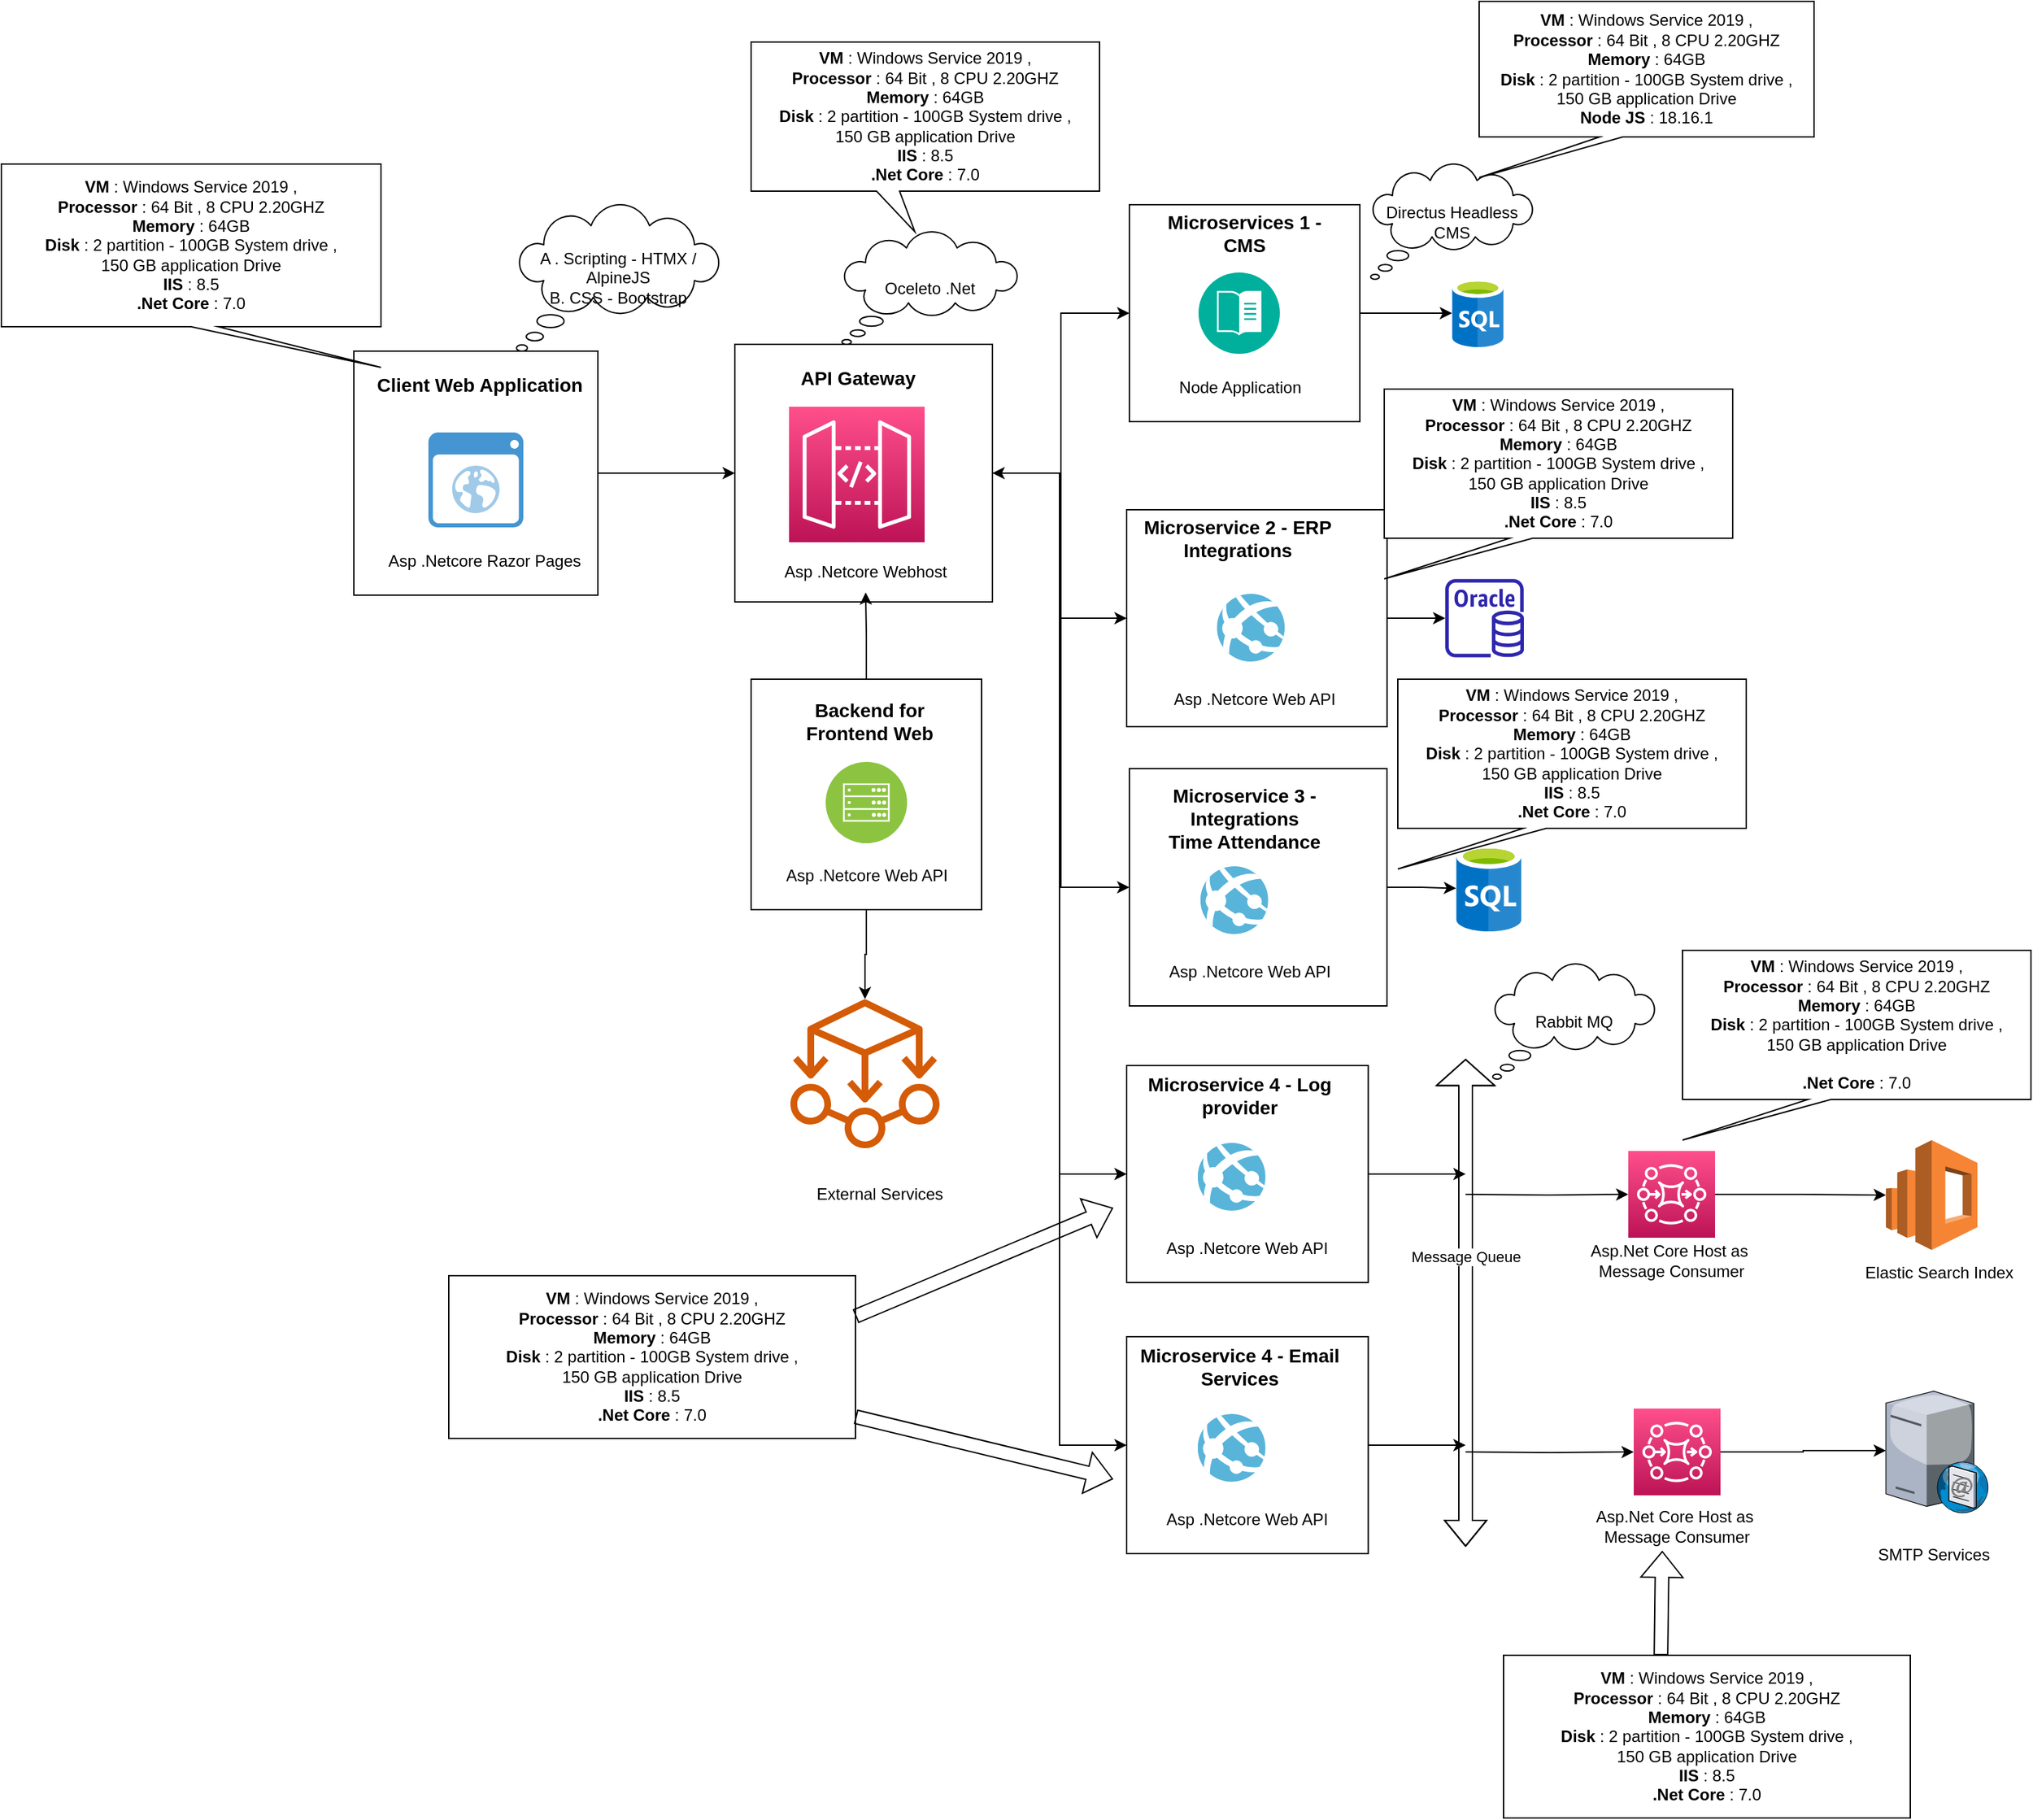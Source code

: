 <mxfile version="21.5.2" type="github">
  <diagram name="Page-1" id="9B2FrqlO3O0PhIjn9zHE">
    <mxGraphModel dx="2524" dy="1864" grid="1" gridSize="10" guides="1" tooltips="1" connect="1" arrows="1" fold="1" page="1" pageScale="1" pageWidth="850" pageHeight="1100" math="0" shadow="0">
      <root>
        <mxCell id="0" />
        <mxCell id="1" parent="0" />
        <mxCell id="-9dhcDxef-u13hbrz7UL-17" value="" style="image;sketch=0;aspect=fixed;html=1;points=[];align=center;fontSize=12;image=img/lib/mscae/SQL_Database_generic.svg;" parent="1" vertex="1">
          <mxGeometry x="770" y="85" width="38" height="50" as="geometry" />
        </mxCell>
        <mxCell id="-9dhcDxef-u13hbrz7UL-23" value="" style="group" parent="1" vertex="1" connectable="0">
          <mxGeometry x="532" y="30" width="170" height="160" as="geometry" />
        </mxCell>
        <mxCell id="-9dhcDxef-u13hbrz7UL-22" value="&lt;b&gt;&lt;br&gt;&lt;br&gt;&lt;/b&gt;" style="rounded=0;whiteSpace=wrap;html=1;" parent="-9dhcDxef-u13hbrz7UL-23" vertex="1">
          <mxGeometry width="170" height="160" as="geometry" />
        </mxCell>
        <mxCell id="-9dhcDxef-u13hbrz7UL-24" value="&lt;span style=&quot;font-size: 14px;&quot;&gt;&lt;b&gt;Microservices 1 - CMS&lt;/b&gt;&lt;/span&gt;" style="text;html=1;strokeColor=none;fillColor=none;align=center;verticalAlign=middle;whiteSpace=wrap;rounded=0;" parent="-9dhcDxef-u13hbrz7UL-23" vertex="1">
          <mxGeometry x="10" y="6" width="150" height="30" as="geometry" />
        </mxCell>
        <mxCell id="-9dhcDxef-u13hbrz7UL-34" value="" style="image;aspect=fixed;perimeter=ellipsePerimeter;html=1;align=center;shadow=0;dashed=0;fontColor=#4277BB;labelBackgroundColor=default;fontSize=12;spacingTop=3;image=img/lib/ibm/management/content_management.svg;" parent="-9dhcDxef-u13hbrz7UL-23" vertex="1">
          <mxGeometry x="51" y="50" width="60" height="60" as="geometry" />
        </mxCell>
        <mxCell id="-9dhcDxef-u13hbrz7UL-35" value="Node Application&amp;nbsp;" style="text;html=1;strokeColor=none;fillColor=none;align=center;verticalAlign=middle;whiteSpace=wrap;rounded=0;container=0;" parent="-9dhcDxef-u13hbrz7UL-23" vertex="1">
          <mxGeometry y="120" width="167" height="30" as="geometry" />
        </mxCell>
        <mxCell id="-9dhcDxef-u13hbrz7UL-25" value="" style="group" parent="1" vertex="1" connectable="0">
          <mxGeometry x="-40" y="138" width="180" height="180" as="geometry" />
        </mxCell>
        <mxCell id="-9dhcDxef-u13hbrz7UL-6" value="" style="whiteSpace=wrap;html=1;aspect=fixed;" parent="-9dhcDxef-u13hbrz7UL-25" vertex="1">
          <mxGeometry width="180" height="180" as="geometry" />
        </mxCell>
        <mxCell id="-9dhcDxef-u13hbrz7UL-4" value="" style="shadow=0;dashed=0;html=1;strokeColor=none;fillColor=#4495D1;labelPosition=center;verticalLabelPosition=bottom;verticalAlign=top;align=center;outlineConnect=0;shape=mxgraph.veeam.2d.web_ui;" parent="-9dhcDxef-u13hbrz7UL-25" vertex="1">
          <mxGeometry x="55" y="60" width="70" height="70" as="geometry" />
        </mxCell>
        <mxCell id="-9dhcDxef-u13hbrz7UL-5" value="&lt;b&gt;&lt;font style=&quot;font-size: 14px;&quot;&gt;Client Web Application&lt;/font&gt;&lt;/b&gt;" style="text;html=1;strokeColor=none;fillColor=none;align=center;verticalAlign=middle;whiteSpace=wrap;rounded=0;" parent="-9dhcDxef-u13hbrz7UL-25" vertex="1">
          <mxGeometry x="13.5" y="10" width="157.5" height="30" as="geometry" />
        </mxCell>
        <mxCell id="-9dhcDxef-u13hbrz7UL-7" value="Asp .Netcore Razor Pages" style="text;html=1;strokeColor=none;fillColor=none;align=center;verticalAlign=middle;whiteSpace=wrap;rounded=0;" parent="-9dhcDxef-u13hbrz7UL-25" vertex="1">
          <mxGeometry x="24" y="140" width="145" height="30" as="geometry" />
        </mxCell>
        <mxCell id="-9dhcDxef-u13hbrz7UL-26" value="" style="group" parent="1" vertex="1" connectable="0">
          <mxGeometry x="241" y="133" width="190" height="190" as="geometry" />
        </mxCell>
        <mxCell id="-9dhcDxef-u13hbrz7UL-9" value="" style="whiteSpace=wrap;html=1;aspect=fixed;" parent="-9dhcDxef-u13hbrz7UL-26" vertex="1">
          <mxGeometry width="190" height="190" as="geometry" />
        </mxCell>
        <mxCell id="-9dhcDxef-u13hbrz7UL-8" value="" style="sketch=0;points=[[0,0,0],[0.25,0,0],[0.5,0,0],[0.75,0,0],[1,0,0],[0,1,0],[0.25,1,0],[0.5,1,0],[0.75,1,0],[1,1,0],[0,0.25,0],[0,0.5,0],[0,0.75,0],[1,0.25,0],[1,0.5,0],[1,0.75,0]];outlineConnect=0;fontColor=#232F3E;gradientColor=#FF4F8B;gradientDirection=north;fillColor=#BC1356;strokeColor=#ffffff;dashed=0;verticalLabelPosition=bottom;verticalAlign=top;align=center;html=1;fontSize=12;fontStyle=0;aspect=fixed;shape=mxgraph.aws4.resourceIcon;resIcon=mxgraph.aws4.api_gateway;" parent="-9dhcDxef-u13hbrz7UL-26" vertex="1">
          <mxGeometry x="40" y="46" width="100" height="100" as="geometry" />
        </mxCell>
        <mxCell id="-9dhcDxef-u13hbrz7UL-10" value="&lt;b&gt;&lt;font style=&quot;font-size: 14px;&quot;&gt;API Gateway&lt;/font&gt;&lt;/b&gt;" style="text;html=1;strokeColor=none;fillColor=none;align=center;verticalAlign=middle;whiteSpace=wrap;rounded=0;" parent="-9dhcDxef-u13hbrz7UL-26" vertex="1">
          <mxGeometry x="41" y="10" width="100" height="30" as="geometry" />
        </mxCell>
        <mxCell id="-9dhcDxef-u13hbrz7UL-11" value="Asp .Netcore Webhost" style="text;html=1;strokeColor=none;fillColor=none;align=center;verticalAlign=middle;whiteSpace=wrap;rounded=0;" parent="-9dhcDxef-u13hbrz7UL-26" vertex="1">
          <mxGeometry x="13" y="153" width="167" height="30" as="geometry" />
        </mxCell>
        <mxCell id="-9dhcDxef-u13hbrz7UL-33" value="" style="group" parent="1" vertex="1" connectable="0">
          <mxGeometry x="253" y="380" width="175" height="170" as="geometry" />
        </mxCell>
        <mxCell id="-9dhcDxef-u13hbrz7UL-27" value="" style="whiteSpace=wrap;html=1;aspect=fixed;container=0;" parent="-9dhcDxef-u13hbrz7UL-33" vertex="1">
          <mxGeometry width="170" height="170" as="geometry" />
        </mxCell>
        <mxCell id="-9dhcDxef-u13hbrz7UL-28" value="" style="image;aspect=fixed;perimeter=ellipsePerimeter;html=1;align=center;shadow=0;dashed=0;fontColor=#4277BB;labelBackgroundColor=default;fontSize=12;spacingTop=3;image=img/lib/ibm/infrastructure/mobile_backend.svg;container=0;" parent="-9dhcDxef-u13hbrz7UL-33" vertex="1">
          <mxGeometry x="55" y="61" width="60" height="60" as="geometry" />
        </mxCell>
        <mxCell id="-9dhcDxef-u13hbrz7UL-29" value="&lt;b&gt;&lt;font style=&quot;font-size: 14px;&quot;&gt;Backend for &lt;br&gt;Frontend Web&lt;/font&gt;&lt;/b&gt;" style="text;html=1;strokeColor=none;fillColor=none;align=center;verticalAlign=middle;whiteSpace=wrap;rounded=0;container=0;" parent="-9dhcDxef-u13hbrz7UL-33" vertex="1">
          <mxGeometry x="5" y="20" width="165" height="21" as="geometry" />
        </mxCell>
        <mxCell id="-9dhcDxef-u13hbrz7UL-30" value="Asp .Netcore Web API" style="text;html=1;strokeColor=none;fillColor=none;align=center;verticalAlign=middle;whiteSpace=wrap;rounded=0;container=0;" parent="-9dhcDxef-u13hbrz7UL-33" vertex="1">
          <mxGeometry x="1.5" y="130" width="167" height="30" as="geometry" />
        </mxCell>
        <mxCell id="-9dhcDxef-u13hbrz7UL-37" value="" style="group" parent="1" vertex="1" connectable="0">
          <mxGeometry x="530" y="255" width="200" height="160" as="geometry" />
        </mxCell>
        <mxCell id="-9dhcDxef-u13hbrz7UL-36" value="&lt;b&gt;&lt;br&gt;&lt;br&gt;&lt;/b&gt;" style="rounded=0;whiteSpace=wrap;html=1;" parent="-9dhcDxef-u13hbrz7UL-37" vertex="1">
          <mxGeometry width="192.09" height="160" as="geometry" />
        </mxCell>
        <mxCell id="-9dhcDxef-u13hbrz7UL-20" value="" style="image;sketch=0;aspect=fixed;html=1;points=[];align=center;fontSize=12;image=img/lib/mscae/App_Services.svg;" parent="-9dhcDxef-u13hbrz7UL-37" vertex="1">
          <mxGeometry x="66.588" y="62" width="50" height="50" as="geometry" />
        </mxCell>
        <mxCell id="-9dhcDxef-u13hbrz7UL-38" value="&lt;span style=&quot;font-size: 14px;&quot;&gt;&lt;b&gt;Microservice 2 - ERP Integrations&lt;/b&gt;&lt;/span&gt;" style="text;html=1;strokeColor=none;fillColor=none;align=center;verticalAlign=middle;whiteSpace=wrap;rounded=0;container=0;" parent="-9dhcDxef-u13hbrz7UL-37" vertex="1">
          <mxGeometry x="-11.299" y="10" width="186.441" height="21" as="geometry" />
        </mxCell>
        <mxCell id="-9dhcDxef-u13hbrz7UL-49" value="Asp .Netcore Web API" style="text;html=1;strokeColor=none;fillColor=none;align=center;verticalAlign=middle;whiteSpace=wrap;rounded=0;container=0;" parent="-9dhcDxef-u13hbrz7UL-37" vertex="1">
          <mxGeometry y="125" width="188.701" height="30" as="geometry" />
        </mxCell>
        <mxCell id="-9dhcDxef-u13hbrz7UL-39" value="" style="edgeStyle=orthogonalEdgeStyle;rounded=0;orthogonalLoop=1;jettySize=auto;html=1;" parent="1" source="-9dhcDxef-u13hbrz7UL-6" target="-9dhcDxef-u13hbrz7UL-9" edge="1">
          <mxGeometry relative="1" as="geometry" />
        </mxCell>
        <mxCell id="-9dhcDxef-u13hbrz7UL-40" style="edgeStyle=orthogonalEdgeStyle;rounded=0;orthogonalLoop=1;jettySize=auto;html=1;" parent="1" source="-9dhcDxef-u13hbrz7UL-9" target="-9dhcDxef-u13hbrz7UL-22" edge="1">
          <mxGeometry relative="1" as="geometry" />
        </mxCell>
        <mxCell id="-9dhcDxef-u13hbrz7UL-42" style="edgeStyle=orthogonalEdgeStyle;rounded=0;orthogonalLoop=1;jettySize=auto;html=1;entryX=0.5;entryY=1;entryDx=0;entryDy=0;" parent="1" source="-9dhcDxef-u13hbrz7UL-27" target="-9dhcDxef-u13hbrz7UL-11" edge="1">
          <mxGeometry relative="1" as="geometry" />
        </mxCell>
        <mxCell id="-9dhcDxef-u13hbrz7UL-43" value="" style="group" parent="1" vertex="1" connectable="0">
          <mxGeometry x="532" y="456" width="200" height="165" as="geometry" />
        </mxCell>
        <mxCell id="-9dhcDxef-u13hbrz7UL-44" value="&lt;b&gt;&lt;br&gt;&lt;br&gt;&lt;/b&gt;" style="rounded=0;whiteSpace=wrap;html=1;" parent="-9dhcDxef-u13hbrz7UL-43" vertex="1">
          <mxGeometry y="-10" width="190" height="175" as="geometry" />
        </mxCell>
        <mxCell id="-9dhcDxef-u13hbrz7UL-45" value="" style="image;sketch=0;aspect=fixed;html=1;points=[];align=center;fontSize=12;image=img/lib/mscae/App_Services.svg;" parent="-9dhcDxef-u13hbrz7UL-43" vertex="1">
          <mxGeometry x="52.411" y="62" width="50" height="50" as="geometry" />
        </mxCell>
        <mxCell id="-9dhcDxef-u13hbrz7UL-46" value="&lt;span style=&quot;font-size: 14px;&quot;&gt;&lt;b&gt;Microservice 3 - &lt;br&gt;Integrations&lt;br&gt;Time Attendance&lt;br&gt;&lt;/b&gt;&lt;/span&gt;" style="text;html=1;strokeColor=none;fillColor=none;align=center;verticalAlign=middle;whiteSpace=wrap;rounded=0;container=0;" parent="-9dhcDxef-u13hbrz7UL-43" vertex="1">
          <mxGeometry x="-30" y="16" width="230" height="21" as="geometry" />
        </mxCell>
        <mxCell id="-9dhcDxef-u13hbrz7UL-51" value="Asp .Netcore Web API" style="text;html=1;strokeColor=none;fillColor=none;align=center;verticalAlign=middle;whiteSpace=wrap;rounded=0;container=0;" parent="-9dhcDxef-u13hbrz7UL-43" vertex="1">
          <mxGeometry x="-9.801" y="125" width="197.801" height="30" as="geometry" />
        </mxCell>
        <mxCell id="-9dhcDxef-u13hbrz7UL-48" value="" style="image;sketch=0;aspect=fixed;html=1;points=[];align=center;fontSize=12;image=img/lib/mscae/SQL_Database_generic.svg;" parent="1" vertex="1">
          <mxGeometry x="773" y="502.5" width="48.26" height="63.5" as="geometry" />
        </mxCell>
        <mxCell id="-9dhcDxef-u13hbrz7UL-50" value="" style="sketch=0;outlineConnect=0;fontColor=#232F3E;gradientColor=none;fillColor=#2E27AD;strokeColor=none;dashed=0;verticalLabelPosition=bottom;verticalAlign=top;align=center;html=1;fontSize=12;fontStyle=0;aspect=fixed;pointerEvents=1;shape=mxgraph.aws4.rds_oracle_instance;" parent="1" vertex="1">
          <mxGeometry x="765" y="306" width="58" height="58" as="geometry" />
        </mxCell>
        <mxCell id="-9dhcDxef-u13hbrz7UL-52" style="edgeStyle=orthogonalEdgeStyle;rounded=0;orthogonalLoop=1;jettySize=auto;html=1;" parent="1" source="-9dhcDxef-u13hbrz7UL-9" target="-9dhcDxef-u13hbrz7UL-36" edge="1">
          <mxGeometry relative="1" as="geometry" />
        </mxCell>
        <mxCell id="-9dhcDxef-u13hbrz7UL-53" style="edgeStyle=orthogonalEdgeStyle;rounded=0;orthogonalLoop=1;jettySize=auto;html=1;entryX=0;entryY=0.5;entryDx=0;entryDy=0;" parent="1" source="-9dhcDxef-u13hbrz7UL-9" target="-9dhcDxef-u13hbrz7UL-44" edge="1">
          <mxGeometry relative="1" as="geometry" />
        </mxCell>
        <mxCell id="-9dhcDxef-u13hbrz7UL-54" value="" style="group" parent="1" vertex="1" connectable="0">
          <mxGeometry x="530" y="660" width="188" height="160" as="geometry" />
        </mxCell>
        <mxCell id="-9dhcDxef-u13hbrz7UL-79" style="edgeStyle=orthogonalEdgeStyle;rounded=0;orthogonalLoop=1;jettySize=auto;html=1;" parent="-9dhcDxef-u13hbrz7UL-54" source="-9dhcDxef-u13hbrz7UL-55" edge="1">
          <mxGeometry relative="1" as="geometry">
            <mxPoint x="250" y="85" as="targetPoint" />
          </mxGeometry>
        </mxCell>
        <mxCell id="-9dhcDxef-u13hbrz7UL-55" value="&lt;b&gt;&lt;br&gt;&lt;br&gt;&lt;/b&gt;" style="rounded=0;whiteSpace=wrap;html=1;" parent="-9dhcDxef-u13hbrz7UL-54" vertex="1">
          <mxGeometry y="5" width="178.198" height="160" as="geometry" />
        </mxCell>
        <mxCell id="-9dhcDxef-u13hbrz7UL-56" value="" style="image;sketch=0;aspect=fixed;html=1;points=[];align=center;fontSize=12;image=img/lib/mscae/App_Services.svg;" parent="-9dhcDxef-u13hbrz7UL-54" vertex="1">
          <mxGeometry x="52.411" y="62" width="50" height="50" as="geometry" />
        </mxCell>
        <mxCell id="-9dhcDxef-u13hbrz7UL-57" value="&lt;span style=&quot;font-size: 14px;&quot;&gt;&lt;b&gt;Microservice 4 - Log provider&lt;/b&gt;&lt;/span&gt;" style="text;html=1;strokeColor=none;fillColor=none;align=center;verticalAlign=middle;whiteSpace=wrap;rounded=0;container=0;" parent="-9dhcDxef-u13hbrz7UL-54" vertex="1">
          <mxGeometry x="-2.621" y="16" width="172.957" height="21" as="geometry" />
        </mxCell>
        <mxCell id="-9dhcDxef-u13hbrz7UL-58" value="Asp .Netcore Web API" style="text;html=1;strokeColor=none;fillColor=none;align=center;verticalAlign=middle;whiteSpace=wrap;rounded=0;container=0;" parent="-9dhcDxef-u13hbrz7UL-54" vertex="1">
          <mxGeometry x="-9.801" y="125" width="197.801" height="30" as="geometry" />
        </mxCell>
        <mxCell id="-9dhcDxef-u13hbrz7UL-59" value="" style="group" parent="1" vertex="1" connectable="0">
          <mxGeometry x="530" y="860" width="188" height="160" as="geometry" />
        </mxCell>
        <mxCell id="-9dhcDxef-u13hbrz7UL-80" style="edgeStyle=orthogonalEdgeStyle;rounded=0;orthogonalLoop=1;jettySize=auto;html=1;" parent="-9dhcDxef-u13hbrz7UL-59" source="-9dhcDxef-u13hbrz7UL-60" edge="1">
          <mxGeometry relative="1" as="geometry">
            <mxPoint x="250" y="85" as="targetPoint" />
          </mxGeometry>
        </mxCell>
        <mxCell id="-9dhcDxef-u13hbrz7UL-60" value="&lt;b&gt;&lt;br&gt;&lt;br&gt;&lt;/b&gt;" style="rounded=0;whiteSpace=wrap;html=1;" parent="-9dhcDxef-u13hbrz7UL-59" vertex="1">
          <mxGeometry y="5" width="178.198" height="160" as="geometry" />
        </mxCell>
        <mxCell id="-9dhcDxef-u13hbrz7UL-61" value="" style="image;sketch=0;aspect=fixed;html=1;points=[];align=center;fontSize=12;image=img/lib/mscae/App_Services.svg;" parent="-9dhcDxef-u13hbrz7UL-59" vertex="1">
          <mxGeometry x="52.411" y="62" width="50" height="50" as="geometry" />
        </mxCell>
        <mxCell id="-9dhcDxef-u13hbrz7UL-62" value="&lt;span style=&quot;font-size: 14px;&quot;&gt;&lt;b&gt;Microservice 4 - Email Services&lt;/b&gt;&lt;/span&gt;" style="text;html=1;strokeColor=none;fillColor=none;align=center;verticalAlign=middle;whiteSpace=wrap;rounded=0;container=0;" parent="-9dhcDxef-u13hbrz7UL-59" vertex="1">
          <mxGeometry x="-2.621" y="16" width="172.957" height="21" as="geometry" />
        </mxCell>
        <mxCell id="-9dhcDxef-u13hbrz7UL-63" value="Asp .Netcore Web API" style="text;html=1;strokeColor=none;fillColor=none;align=center;verticalAlign=middle;whiteSpace=wrap;rounded=0;container=0;" parent="-9dhcDxef-u13hbrz7UL-59" vertex="1">
          <mxGeometry x="-9.801" y="125" width="197.801" height="30" as="geometry" />
        </mxCell>
        <mxCell id="-9dhcDxef-u13hbrz7UL-92" style="edgeStyle=orthogonalEdgeStyle;rounded=0;orthogonalLoop=1;jettySize=auto;html=1;" parent="1" source="-9dhcDxef-u13hbrz7UL-64" target="-9dhcDxef-u13hbrz7UL-90" edge="1">
          <mxGeometry relative="1" as="geometry" />
        </mxCell>
        <mxCell id="-9dhcDxef-u13hbrz7UL-64" value="" style="sketch=0;points=[[0,0,0],[0.25,0,0],[0.5,0,0],[0.75,0,0],[1,0,0],[0,1,0],[0.25,1,0],[0.5,1,0],[0.75,1,0],[1,1,0],[0,0.25,0],[0,0.5,0],[0,0.75,0],[1,0.25,0],[1,0.5,0],[1,0.75,0]];outlineConnect=0;fontColor=#232F3E;gradientColor=#FF4F8B;gradientDirection=north;fillColor=#BC1356;strokeColor=#ffffff;dashed=0;verticalLabelPosition=bottom;verticalAlign=top;align=center;html=1;fontSize=12;fontStyle=0;aspect=fixed;shape=mxgraph.aws4.resourceIcon;resIcon=mxgraph.aws4.mq;" parent="1" vertex="1">
          <mxGeometry x="904" y="918" width="64" height="64" as="geometry" />
        </mxCell>
        <mxCell id="-9dhcDxef-u13hbrz7UL-88" style="edgeStyle=orthogonalEdgeStyle;rounded=0;orthogonalLoop=1;jettySize=auto;html=1;" parent="1" source="-9dhcDxef-u13hbrz7UL-65" target="-9dhcDxef-u13hbrz7UL-86" edge="1">
          <mxGeometry relative="1" as="geometry" />
        </mxCell>
        <mxCell id="-9dhcDxef-u13hbrz7UL-65" value="" style="sketch=0;points=[[0,0,0],[0.25,0,0],[0.5,0,0],[0.75,0,0],[1,0,0],[0,1,0],[0.25,1,0],[0.5,1,0],[0.75,1,0],[1,1,0],[0,0.25,0],[0,0.5,0],[0,0.75,0],[1,0.25,0],[1,0.5,0],[1,0.75,0]];outlineConnect=0;fontColor=#232F3E;gradientColor=#FF4F8B;gradientDirection=north;fillColor=#BC1356;strokeColor=#ffffff;dashed=0;verticalLabelPosition=bottom;verticalAlign=top;align=center;html=1;fontSize=12;fontStyle=0;aspect=fixed;shape=mxgraph.aws4.resourceIcon;resIcon=mxgraph.aws4.mq;" parent="1" vertex="1">
          <mxGeometry x="900" y="728" width="64" height="64" as="geometry" />
        </mxCell>
        <mxCell id="-9dhcDxef-u13hbrz7UL-66" value="Asp.Net Core Host as&amp;nbsp; Message Consumer" style="text;html=1;strokeColor=none;fillColor=none;align=center;verticalAlign=middle;whiteSpace=wrap;rounded=0;" parent="1" vertex="1">
          <mxGeometry x="856" y="794" width="152" height="30" as="geometry" />
        </mxCell>
        <mxCell id="-9dhcDxef-u13hbrz7UL-68" style="edgeStyle=orthogonalEdgeStyle;rounded=0;orthogonalLoop=1;jettySize=auto;html=1;entryX=0;entryY=0.5;entryDx=0;entryDy=0;" parent="1" source="-9dhcDxef-u13hbrz7UL-9" target="-9dhcDxef-u13hbrz7UL-55" edge="1">
          <mxGeometry relative="1" as="geometry" />
        </mxCell>
        <mxCell id="-9dhcDxef-u13hbrz7UL-69" style="edgeStyle=orthogonalEdgeStyle;rounded=0;orthogonalLoop=1;jettySize=auto;html=1;entryX=0;entryY=0.5;entryDx=0;entryDy=0;" parent="1" source="-9dhcDxef-u13hbrz7UL-9" target="-9dhcDxef-u13hbrz7UL-60" edge="1">
          <mxGeometry relative="1" as="geometry" />
        </mxCell>
        <mxCell id="-9dhcDxef-u13hbrz7UL-70" value="" style="edgeStyle=orthogonalEdgeStyle;rounded=0;orthogonalLoop=1;jettySize=auto;html=1;" parent="1" target="-9dhcDxef-u13hbrz7UL-65" edge="1">
          <mxGeometry relative="1" as="geometry">
            <mxPoint x="780" y="760" as="sourcePoint" />
          </mxGeometry>
        </mxCell>
        <mxCell id="-9dhcDxef-u13hbrz7UL-71" value="" style="edgeStyle=orthogonalEdgeStyle;rounded=0;orthogonalLoop=1;jettySize=auto;html=1;" parent="1" target="-9dhcDxef-u13hbrz7UL-64" edge="1">
          <mxGeometry relative="1" as="geometry">
            <mxPoint x="780" y="950" as="sourcePoint" />
          </mxGeometry>
        </mxCell>
        <mxCell id="-9dhcDxef-u13hbrz7UL-72" value="" style="edgeStyle=orthogonalEdgeStyle;rounded=0;orthogonalLoop=1;jettySize=auto;html=1;" parent="1" source="-9dhcDxef-u13hbrz7UL-44" target="-9dhcDxef-u13hbrz7UL-48" edge="1">
          <mxGeometry relative="1" as="geometry" />
        </mxCell>
        <mxCell id="-9dhcDxef-u13hbrz7UL-73" value="" style="edgeStyle=orthogonalEdgeStyle;rounded=0;orthogonalLoop=1;jettySize=auto;html=1;" parent="1" source="-9dhcDxef-u13hbrz7UL-36" target="-9dhcDxef-u13hbrz7UL-50" edge="1">
          <mxGeometry relative="1" as="geometry" />
        </mxCell>
        <mxCell id="-9dhcDxef-u13hbrz7UL-74" value="" style="edgeStyle=orthogonalEdgeStyle;rounded=0;orthogonalLoop=1;jettySize=auto;html=1;" parent="1" source="-9dhcDxef-u13hbrz7UL-22" target="-9dhcDxef-u13hbrz7UL-17" edge="1">
          <mxGeometry relative="1" as="geometry" />
        </mxCell>
        <mxCell id="-9dhcDxef-u13hbrz7UL-75" value="Asp.Net Core Host as&amp;nbsp; Message Consumer" style="text;html=1;strokeColor=none;fillColor=none;align=center;verticalAlign=middle;whiteSpace=wrap;rounded=0;" parent="1" vertex="1">
          <mxGeometry x="860" y="990" width="152" height="30" as="geometry" />
        </mxCell>
        <mxCell id="-9dhcDxef-u13hbrz7UL-77" value="" style="shape=flexArrow;endArrow=classic;startArrow=classic;html=1;rounded=0;endWidth=32;endSize=6.07;" parent="1" edge="1">
          <mxGeometry width="100" height="100" relative="1" as="geometry">
            <mxPoint x="780" y="1020" as="sourcePoint" />
            <mxPoint x="780" y="660" as="targetPoint" />
            <Array as="points">
              <mxPoint x="780" y="820" />
            </Array>
          </mxGeometry>
        </mxCell>
        <mxCell id="-9dhcDxef-u13hbrz7UL-78" value="Message Queue" style="edgeLabel;html=1;align=center;verticalAlign=middle;resizable=0;points=[];" parent="-9dhcDxef-u13hbrz7UL-77" vertex="1" connectable="0">
          <mxGeometry x="0.319" relative="1" as="geometry">
            <mxPoint y="23" as="offset" />
          </mxGeometry>
        </mxCell>
        <mxCell id="-9dhcDxef-u13hbrz7UL-81" value="" style="endArrow=classic;html=1;rounded=0;entryX=1;entryY=0.5;entryDx=0;entryDy=0;" parent="1" target="-9dhcDxef-u13hbrz7UL-9" edge="1">
          <mxGeometry width="50" height="50" relative="1" as="geometry">
            <mxPoint x="480" y="228" as="sourcePoint" />
            <mxPoint x="440" y="230" as="targetPoint" />
          </mxGeometry>
        </mxCell>
        <mxCell id="-9dhcDxef-u13hbrz7UL-82" value="A . Scripting - HTMX / AlpineJS&lt;br&gt;B. CSS - Bootstrap" style="whiteSpace=wrap;html=1;shape=mxgraph.basic.cloud_callout" parent="1" vertex="1">
          <mxGeometry x="80" y="30" width="150" height="108" as="geometry" />
        </mxCell>
        <mxCell id="-9dhcDxef-u13hbrz7UL-83" value="Directus Headless CMS" style="whiteSpace=wrap;html=1;shape=mxgraph.basic.cloud_callout" parent="1" vertex="1">
          <mxGeometry x="710" width="120" height="85" as="geometry" />
        </mxCell>
        <mxCell id="-9dhcDxef-u13hbrz7UL-84" value="Oceleto .Net" style="whiteSpace=wrap;html=1;shape=mxgraph.basic.cloud_callout" parent="1" vertex="1">
          <mxGeometry x="320" y="50" width="130" height="83" as="geometry" />
        </mxCell>
        <mxCell id="-9dhcDxef-u13hbrz7UL-85" value="Rabbit MQ" style="whiteSpace=wrap;html=1;shape=mxgraph.basic.cloud_callout" parent="1" vertex="1">
          <mxGeometry x="800" y="590" width="120" height="85" as="geometry" />
        </mxCell>
        <mxCell id="-9dhcDxef-u13hbrz7UL-86" value="" style="outlineConnect=0;dashed=0;verticalLabelPosition=bottom;verticalAlign=top;align=center;html=1;shape=mxgraph.aws3.elasticsearch_service;fillColor=#F58534;gradientColor=none;" parent="1" vertex="1">
          <mxGeometry x="1090" y="720" width="67.5" height="81" as="geometry" />
        </mxCell>
        <mxCell id="-9dhcDxef-u13hbrz7UL-89" value="Elastic Search Index" style="text;html=1;strokeColor=none;fillColor=none;align=center;verticalAlign=middle;whiteSpace=wrap;rounded=0;" parent="1" vertex="1">
          <mxGeometry x="1072.5" y="803" width="112.5" height="30" as="geometry" />
        </mxCell>
        <mxCell id="-9dhcDxef-u13hbrz7UL-90" value="" style="verticalLabelPosition=bottom;sketch=0;aspect=fixed;html=1;verticalAlign=top;strokeColor=none;align=center;outlineConnect=0;shape=mxgraph.citrix.smtp_server;" parent="1" vertex="1">
          <mxGeometry x="1090" y="903" width="76" height="92" as="geometry" />
        </mxCell>
        <mxCell id="-9dhcDxef-u13hbrz7UL-91" value="SMTP Services" style="text;html=1;strokeColor=none;fillColor=none;align=center;verticalAlign=middle;whiteSpace=wrap;rounded=0;" parent="1" vertex="1">
          <mxGeometry x="1078.5" y="1011" width="92.5" height="30" as="geometry" />
        </mxCell>
        <mxCell id="-9dhcDxef-u13hbrz7UL-93" value="" style="sketch=0;outlineConnect=0;fontColor=#232F3E;gradientColor=none;fillColor=#D45B07;strokeColor=none;dashed=0;verticalLabelPosition=bottom;verticalAlign=top;align=center;html=1;fontSize=12;fontStyle=0;aspect=fixed;pointerEvents=1;shape=mxgraph.aws4.ec2_aws_microservice_extractor_for_net;" parent="1" vertex="1">
          <mxGeometry x="282" y="616" width="110" height="110" as="geometry" />
        </mxCell>
        <mxCell id="-9dhcDxef-u13hbrz7UL-94" value="External Services" style="text;html=1;strokeColor=none;fillColor=none;align=center;verticalAlign=middle;whiteSpace=wrap;rounded=0;" parent="1" vertex="1">
          <mxGeometry x="285" y="745" width="126" height="30" as="geometry" />
        </mxCell>
        <mxCell id="-9dhcDxef-u13hbrz7UL-95" style="edgeStyle=orthogonalEdgeStyle;rounded=0;orthogonalLoop=1;jettySize=auto;html=1;" parent="1" source="-9dhcDxef-u13hbrz7UL-27" target="-9dhcDxef-u13hbrz7UL-93" edge="1">
          <mxGeometry relative="1" as="geometry" />
        </mxCell>
        <mxCell id="fEtpnAOsyFXyuSgCwX6Y-1" value="&lt;b&gt;VM &lt;/b&gt;: Windows Service 2019 ,&lt;br&gt;&lt;b&gt;Processor &lt;/b&gt;: 64 Bit , 8 CPU 2.20GHZ&lt;br&gt;&lt;b&gt;Memory &lt;/b&gt;: 64GB&lt;br&gt;&lt;b&gt;Disk &lt;/b&gt;: 2 partition - 100GB System drive , &lt;br&gt;150 GB application Drive&lt;br&gt;&amp;nbsp;&lt;b style=&quot;border-color: var(--border-color);&quot;&gt;IIS&amp;nbsp;&lt;/b&gt;: 8.5&amp;nbsp;&lt;br&gt;&lt;b&gt;.Net Core &lt;/b&gt;: 7.0" style="shape=callout;whiteSpace=wrap;html=1;perimeter=calloutPerimeter;position2=1;" vertex="1" parent="1">
          <mxGeometry x="-300" width="280" height="150" as="geometry" />
        </mxCell>
        <mxCell id="fEtpnAOsyFXyuSgCwX6Y-2" value="&lt;b&gt;VM &lt;/b&gt;: Windows Service 2019 ,&lt;br&gt;&lt;b&gt;Processor &lt;/b&gt;: 64 Bit , 8 CPU 2.20GHZ&lt;br&gt;&lt;b&gt;Memory &lt;/b&gt;: 64GB&lt;br&gt;&lt;b&gt;Disk &lt;/b&gt;: 2 partition - 100GB System drive , &lt;br&gt;150 GB application Drive&lt;br&gt;&amp;nbsp;&lt;b&gt;IIS &lt;/b&gt;: 8.5&amp;nbsp;&lt;br&gt;&lt;b style=&quot;border-color: var(--border-color);&quot;&gt;.Net Core&amp;nbsp;&lt;/b&gt;: 7.0" style="shape=callout;whiteSpace=wrap;html=1;perimeter=calloutPerimeter;position2=0.47;base=17;size=30;position=0.36;" vertex="1" parent="1">
          <mxGeometry x="253" y="-90" width="257" height="140" as="geometry" />
        </mxCell>
        <mxCell id="fEtpnAOsyFXyuSgCwX6Y-3" value="&lt;b&gt;VM &lt;/b&gt;: Windows Service 2019 ,&lt;br&gt;&lt;b&gt;Processor &lt;/b&gt;: 64 Bit , 8 CPU 2.20GHZ&lt;br&gt;&lt;b&gt;Memory &lt;/b&gt;: 64GB&lt;br&gt;&lt;b&gt;Disk &lt;/b&gt;: 2 partition - 100GB System drive , &lt;br&gt;150 GB application Drive&lt;br&gt;&lt;b&gt;Node JS &lt;/b&gt;: 18.16.1" style="shape=callout;whiteSpace=wrap;html=1;perimeter=calloutPerimeter;position2=0;base=17;size=30;position=0.36;" vertex="1" parent="1">
          <mxGeometry x="790" y="-120" width="247" height="130" as="geometry" />
        </mxCell>
        <mxCell id="fEtpnAOsyFXyuSgCwX6Y-6" value="&lt;b&gt;VM &lt;/b&gt;: Windows Service 2019 ,&lt;br&gt;&lt;b&gt;Processor &lt;/b&gt;: 64 Bit , 8 CPU 2.20GHZ&lt;br&gt;&lt;b&gt;Memory &lt;/b&gt;: 64GB&lt;br&gt;&lt;b&gt;Disk &lt;/b&gt;: 2 partition - 100GB System drive , &lt;br&gt;150 GB application Drive&lt;br&gt;&amp;nbsp;&lt;b&gt;IIS &lt;/b&gt;: 8.5&amp;nbsp;&lt;br&gt;&lt;b style=&quot;border-color: var(--border-color);&quot;&gt;.Net Core&amp;nbsp;&lt;/b&gt;: 7.0" style="shape=callout;whiteSpace=wrap;html=1;perimeter=calloutPerimeter;position2=0;base=17;size=30;position=0.36;" vertex="1" parent="1">
          <mxGeometry x="720" y="166" width="257" height="140" as="geometry" />
        </mxCell>
        <mxCell id="fEtpnAOsyFXyuSgCwX6Y-7" value="&lt;b&gt;VM &lt;/b&gt;: Windows Service 2019 ,&lt;br&gt;&lt;b&gt;Processor &lt;/b&gt;: 64 Bit , 8 CPU 2.20GHZ&lt;br&gt;&lt;b&gt;Memory &lt;/b&gt;: 64GB&lt;br&gt;&lt;b&gt;Disk &lt;/b&gt;: 2 partition - 100GB System drive , &lt;br&gt;150 GB application Drive&lt;br&gt;&amp;nbsp;&lt;b&gt;IIS &lt;/b&gt;: 8.5&amp;nbsp;&lt;br&gt;&lt;b style=&quot;border-color: var(--border-color);&quot;&gt;.Net Core&amp;nbsp;&lt;/b&gt;: 7.0" style="shape=callout;whiteSpace=wrap;html=1;perimeter=calloutPerimeter;position2=0;base=17;size=30;position=0.36;" vertex="1" parent="1">
          <mxGeometry x="730" y="380" width="257" height="140" as="geometry" />
        </mxCell>
        <mxCell id="fEtpnAOsyFXyuSgCwX6Y-11" value="&lt;b style=&quot;border-color: var(--border-color);&quot;&gt;VM&amp;nbsp;&lt;/b&gt;: Windows Service 2019 ,&lt;br style=&quot;border-color: var(--border-color);&quot;&gt;&lt;b style=&quot;border-color: var(--border-color);&quot;&gt;Processor&amp;nbsp;&lt;/b&gt;: 64 Bit , 8 CPU 2.20GHZ&lt;br style=&quot;border-color: var(--border-color);&quot;&gt;&lt;b style=&quot;border-color: var(--border-color);&quot;&gt;Memory&amp;nbsp;&lt;/b&gt;: 64GB&lt;br style=&quot;border-color: var(--border-color);&quot;&gt;&lt;b style=&quot;border-color: var(--border-color);&quot;&gt;Disk&amp;nbsp;&lt;/b&gt;: 2 partition - 100GB System drive ,&lt;br style=&quot;border-color: var(--border-color);&quot;&gt;150 GB application Drive&lt;br style=&quot;border-color: var(--border-color);&quot;&gt;&amp;nbsp;&lt;b style=&quot;border-color: var(--border-color);&quot;&gt;IIS&amp;nbsp;&lt;/b&gt;: 8.5&amp;nbsp;&lt;br style=&quot;border-color: var(--border-color);&quot;&gt;&lt;b style=&quot;border-color: var(--border-color);&quot;&gt;.Net Core&amp;nbsp;&lt;/b&gt;: 7.0" style="rounded=0;whiteSpace=wrap;html=1;" vertex="1" parent="1">
          <mxGeometry x="30" y="820" width="300" height="120" as="geometry" />
        </mxCell>
        <mxCell id="fEtpnAOsyFXyuSgCwX6Y-13" value="" style="shape=flexArrow;endArrow=classic;html=1;rounded=0;exitX=1;exitY=0.25;exitDx=0;exitDy=0;" edge="1" parent="1" source="fEtpnAOsyFXyuSgCwX6Y-11">
          <mxGeometry width="50" height="50" relative="1" as="geometry">
            <mxPoint x="350" y="870" as="sourcePoint" />
            <mxPoint x="520" y="770" as="targetPoint" />
          </mxGeometry>
        </mxCell>
        <mxCell id="fEtpnAOsyFXyuSgCwX6Y-14" value="" style="shape=flexArrow;endArrow=classic;html=1;rounded=0;" edge="1" parent="1">
          <mxGeometry width="50" height="50" relative="1" as="geometry">
            <mxPoint x="330" y="924" as="sourcePoint" />
            <mxPoint x="520" y="970" as="targetPoint" />
          </mxGeometry>
        </mxCell>
        <mxCell id="fEtpnAOsyFXyuSgCwX6Y-15" value="&lt;b&gt;VM &lt;/b&gt;: Windows Service 2019 ,&lt;br&gt;&lt;b&gt;Processor &lt;/b&gt;: 64 Bit , 8 CPU 2.20GHZ&lt;br&gt;&lt;b&gt;Memory &lt;/b&gt;: 64GB&lt;br&gt;&lt;b&gt;Disk &lt;/b&gt;: 2 partition - 100GB System drive , &lt;br&gt;150 GB application Drive&lt;br&gt;&lt;br&gt;&lt;b style=&quot;border-color: var(--border-color);&quot;&gt;.Net Core&amp;nbsp;&lt;/b&gt;: 7.0" style="shape=callout;whiteSpace=wrap;html=1;perimeter=calloutPerimeter;position2=0;base=17;size=30;position=0.36;" vertex="1" parent="1">
          <mxGeometry x="940" y="580" width="257" height="140" as="geometry" />
        </mxCell>
        <mxCell id="fEtpnAOsyFXyuSgCwX6Y-17" value="&lt;b style=&quot;border-color: var(--border-color);&quot;&gt;VM&amp;nbsp;&lt;/b&gt;: Windows Service 2019 ,&lt;br style=&quot;border-color: var(--border-color);&quot;&gt;&lt;b style=&quot;border-color: var(--border-color);&quot;&gt;Processor&amp;nbsp;&lt;/b&gt;: 64 Bit , 8 CPU 2.20GHZ&lt;br style=&quot;border-color: var(--border-color);&quot;&gt;&lt;b style=&quot;border-color: var(--border-color);&quot;&gt;Memory&amp;nbsp;&lt;/b&gt;: 64GB&lt;br style=&quot;border-color: var(--border-color);&quot;&gt;&lt;b style=&quot;border-color: var(--border-color);&quot;&gt;Disk&amp;nbsp;&lt;/b&gt;: 2 partition - 100GB System drive ,&lt;br style=&quot;border-color: var(--border-color);&quot;&gt;150 GB application Drive&lt;br style=&quot;border-color: var(--border-color);&quot;&gt;&amp;nbsp;&lt;b style=&quot;border-color: var(--border-color);&quot;&gt;IIS&amp;nbsp;&lt;/b&gt;: 8.5&amp;nbsp;&lt;br style=&quot;border-color: var(--border-color);&quot;&gt;&lt;b style=&quot;border-color: var(--border-color);&quot;&gt;.Net Core&amp;nbsp;&lt;/b&gt;: 7.0" style="rounded=0;whiteSpace=wrap;html=1;" vertex="1" parent="1">
          <mxGeometry x="808" y="1100" width="300" height="120" as="geometry" />
        </mxCell>
        <mxCell id="fEtpnAOsyFXyuSgCwX6Y-18" value="" style="shape=flexArrow;endArrow=classic;html=1;rounded=0;exitX=0.387;exitY=0;exitDx=0;exitDy=0;entryX=0.428;entryY=1.1;entryDx=0;entryDy=0;entryPerimeter=0;exitPerimeter=0;" edge="1" parent="1" source="fEtpnAOsyFXyuSgCwX6Y-17" target="-9dhcDxef-u13hbrz7UL-75">
          <mxGeometry width="50" height="50" relative="1" as="geometry">
            <mxPoint x="905" y="1100" as="sourcePoint" />
            <mxPoint x="977" y="1049" as="targetPoint" />
          </mxGeometry>
        </mxCell>
      </root>
    </mxGraphModel>
  </diagram>
</mxfile>
